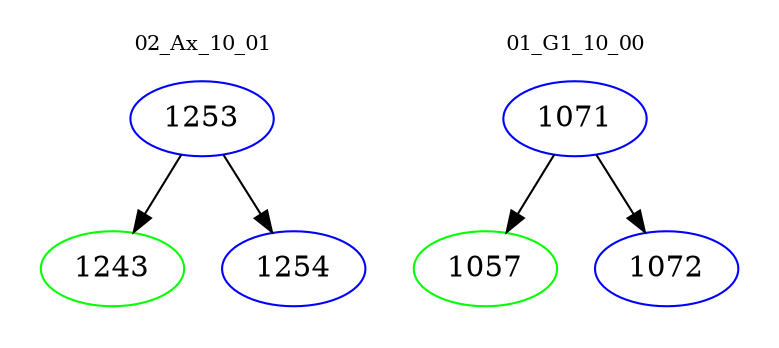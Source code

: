 digraph{
subgraph cluster_0 {
color = white
label = "02_Ax_10_01";
fontsize=10;
T0_1253 [label="1253", color="blue"]
T0_1253 -> T0_1243 [color="black"]
T0_1243 [label="1243", color="green"]
T0_1253 -> T0_1254 [color="black"]
T0_1254 [label="1254", color="blue"]
}
subgraph cluster_1 {
color = white
label = "01_G1_10_00";
fontsize=10;
T1_1071 [label="1071", color="blue"]
T1_1071 -> T1_1057 [color="black"]
T1_1057 [label="1057", color="green"]
T1_1071 -> T1_1072 [color="black"]
T1_1072 [label="1072", color="blue"]
}
}
